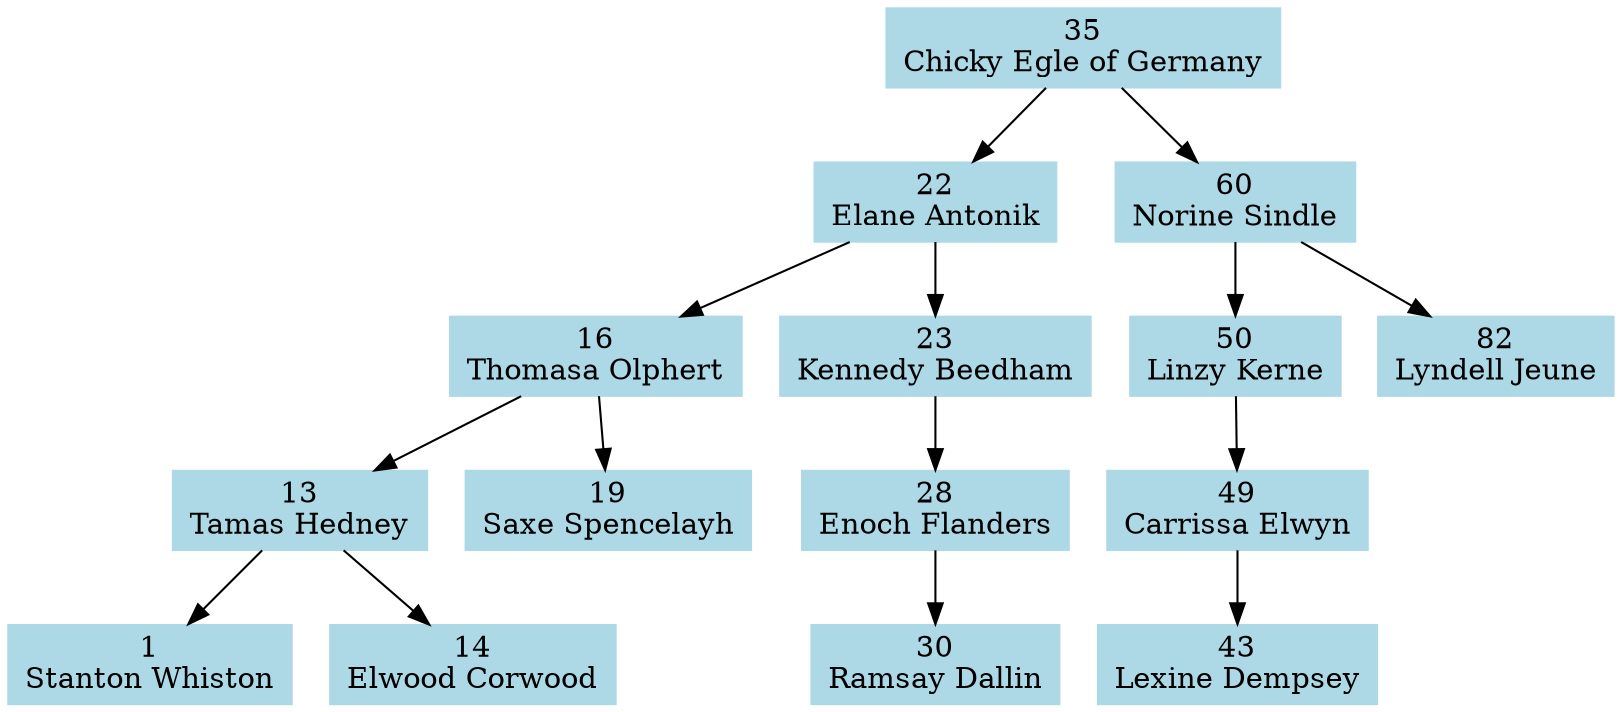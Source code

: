 digraph BST {
  node [shape=box, style=filled, color=lightblue];
  35 [label="35\nChicky Egle of Germany"];
  35 -> 22;
  22 [label="22\nElane Antonik"];
  22 -> 16;
  16 [label="16\nThomasa Olphert"];
  16 -> 13;
  13 [label="13\nTamas Hedney"];
  13 -> 1;
  1 [label="1\nStanton Whiston"];
  13 -> 14;
  14 [label="14\nElwood Corwood"];
  16 -> 19;
  19 [label="19\nSaxe Spencelayh"];
  22 -> 23;
  23 [label="23\nKennedy Beedham"];
  23 -> 28;
  28 [label="28\nEnoch Flanders"];
  28 -> 30;
  30 [label="30\nRamsay Dallin"];
  35 -> 60;
  60 [label="60\nNorine Sindle"];
  60 -> 50;
  50 [label="50\nLinzy Kerne"];
  50 -> 49;
  49 [label="49\nCarrissa Elwyn"];
  49 -> 43;
  43 [label="43\nLexine Dempsey"];
  60 -> 82;
  82 [label="82\nLyndell Jeune"];
}
